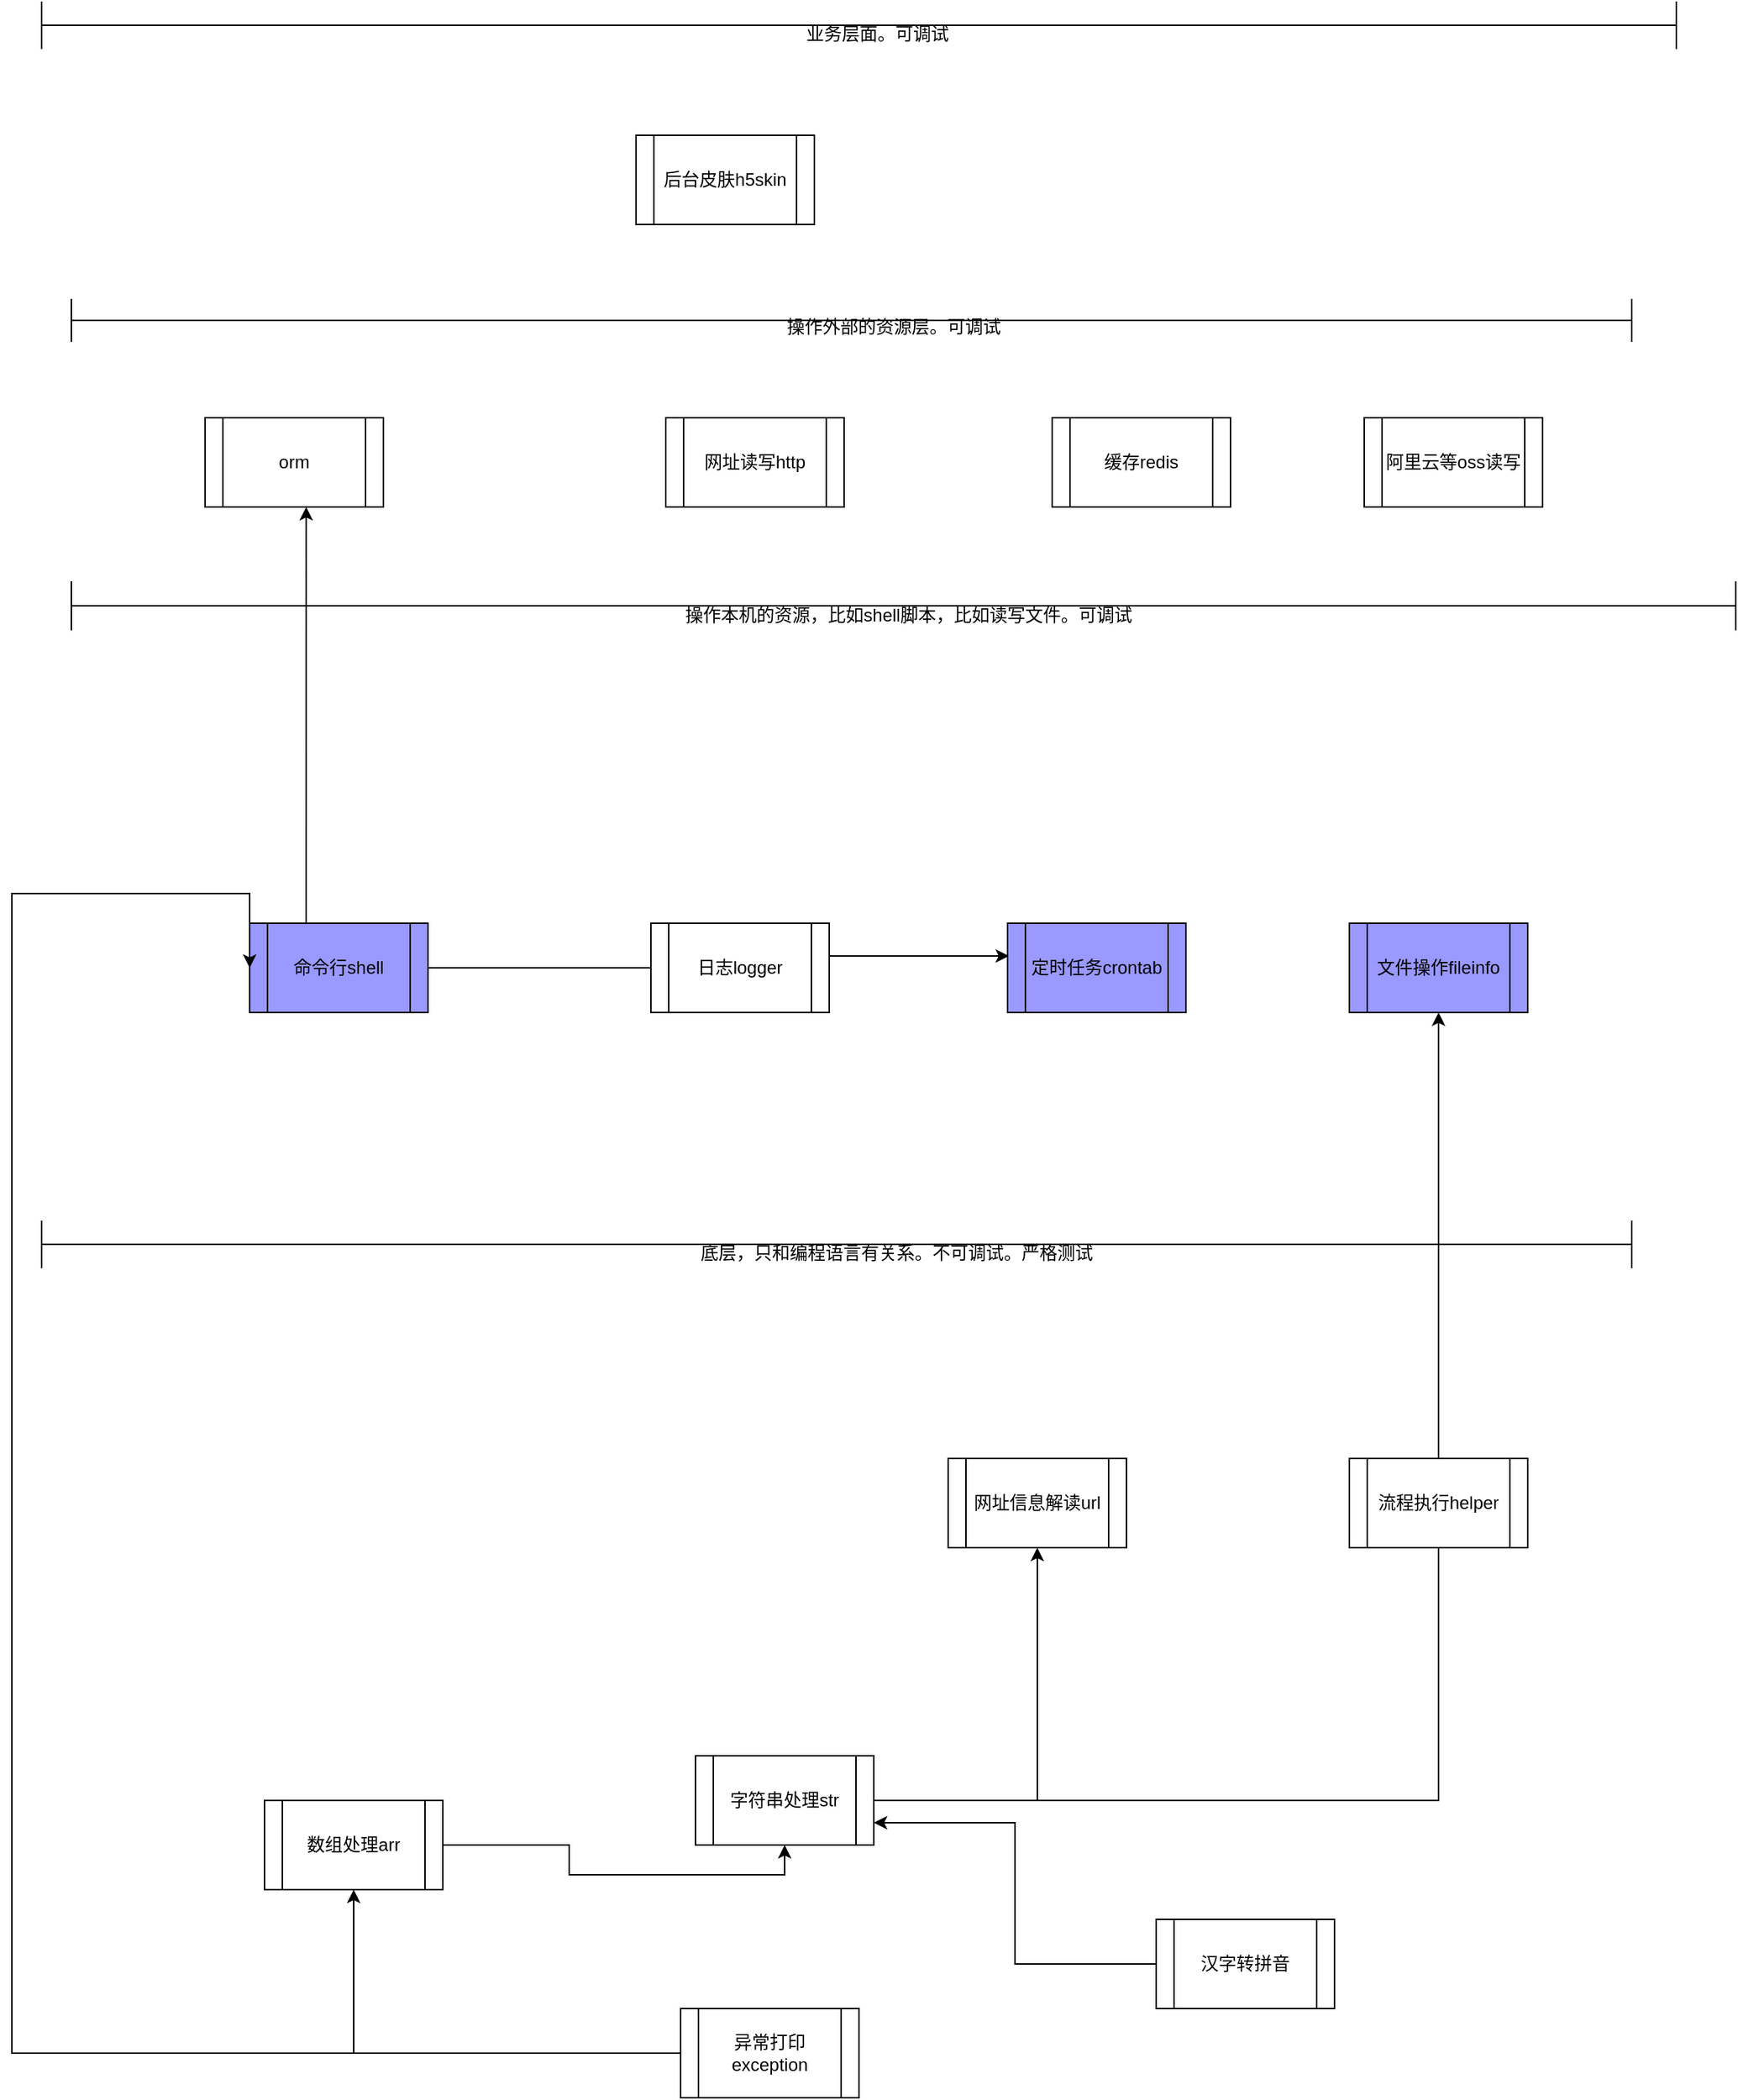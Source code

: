 <mxfile version="13.1.1" type="github">
  <diagram id="Wmi0Aczo4TX7lCzF5_Ux" name="第 1 页">
    <mxGraphModel dx="2035" dy="1163" grid="1" gridSize="10" guides="1" tooltips="1" connect="1" arrows="1" fold="1" page="1" pageScale="1" pageWidth="827" pageHeight="1169" math="0" shadow="0">
      <root>
        <mxCell id="0" />
        <mxCell id="1" parent="0" />
        <mxCell id="zSYfAOfOFXAkye_TDumf-17" style="edgeStyle=orthogonalEdgeStyle;rounded=0;orthogonalLoop=1;jettySize=auto;html=1;entryX=0.5;entryY=1;entryDx=0;entryDy=0;" edge="1" parent="1" source="zSYfAOfOFXAkye_TDumf-2" target="zSYfAOfOFXAkye_TDumf-15">
          <mxGeometry relative="1" as="geometry" />
        </mxCell>
        <mxCell id="zSYfAOfOFXAkye_TDumf-18" style="edgeStyle=orthogonalEdgeStyle;rounded=0;orthogonalLoop=1;jettySize=auto;html=1;entryX=0.5;entryY=1;entryDx=0;entryDy=0;" edge="1" parent="1" source="zSYfAOfOFXAkye_TDumf-2" target="zSYfAOfOFXAkye_TDumf-16">
          <mxGeometry relative="1" as="geometry" />
        </mxCell>
        <mxCell id="zSYfAOfOFXAkye_TDumf-2" value="字符串处理str" style="shape=process;whiteSpace=wrap;html=1;backgroundOutline=1;" vertex="1" parent="1">
          <mxGeometry x="330" y="1210" width="120" height="60" as="geometry" />
        </mxCell>
        <mxCell id="zSYfAOfOFXAkye_TDumf-5" style="edgeStyle=orthogonalEdgeStyle;rounded=0;orthogonalLoop=1;jettySize=auto;html=1;entryX=0.5;entryY=1;entryDx=0;entryDy=0;" edge="1" parent="1" source="zSYfAOfOFXAkye_TDumf-4" target="zSYfAOfOFXAkye_TDumf-2">
          <mxGeometry relative="1" as="geometry" />
        </mxCell>
        <mxCell id="zSYfAOfOFXAkye_TDumf-4" value="数组处理arr" style="shape=process;whiteSpace=wrap;html=1;backgroundOutline=1;" vertex="1" parent="1">
          <mxGeometry x="40" y="1240" width="120" height="60" as="geometry" />
        </mxCell>
        <mxCell id="zSYfAOfOFXAkye_TDumf-12" style="edgeStyle=orthogonalEdgeStyle;rounded=0;orthogonalLoop=1;jettySize=auto;html=1;entryX=0.567;entryY=1;entryDx=0;entryDy=0;entryPerimeter=0;" edge="1" parent="1" source="zSYfAOfOFXAkye_TDumf-6" target="zSYfAOfOFXAkye_TDumf-9">
          <mxGeometry relative="1" as="geometry" />
        </mxCell>
        <mxCell id="zSYfAOfOFXAkye_TDumf-13" style="edgeStyle=orthogonalEdgeStyle;rounded=0;orthogonalLoop=1;jettySize=auto;html=1;entryX=0.008;entryY=0.367;entryDx=0;entryDy=0;entryPerimeter=0;" edge="1" parent="1" source="zSYfAOfOFXAkye_TDumf-6" target="zSYfAOfOFXAkye_TDumf-8">
          <mxGeometry relative="1" as="geometry">
            <Array as="points">
              <mxPoint x="460" y="672" />
              <mxPoint x="460" y="672" />
            </Array>
          </mxGeometry>
        </mxCell>
        <mxCell id="zSYfAOfOFXAkye_TDumf-6" value="日志logger" style="shape=process;whiteSpace=wrap;html=1;backgroundOutline=1;" vertex="1" parent="1">
          <mxGeometry x="300" y="650" width="120" height="60" as="geometry" />
        </mxCell>
        <mxCell id="zSYfAOfOFXAkye_TDumf-7" value="流程执行helper" style="shape=process;whiteSpace=wrap;html=1;backgroundOutline=1;" vertex="1" parent="1">
          <mxGeometry x="770" y="1010" width="120" height="60" as="geometry" />
        </mxCell>
        <mxCell id="zSYfAOfOFXAkye_TDumf-8" value="定时任务crontab" style="shape=process;whiteSpace=wrap;html=1;backgroundOutline=1;fillColor=#9999FF;" vertex="1" parent="1">
          <mxGeometry x="540" y="650" width="120" height="60" as="geometry" />
        </mxCell>
        <mxCell id="zSYfAOfOFXAkye_TDumf-9" value="orm" style="shape=process;whiteSpace=wrap;html=1;backgroundOutline=1;" vertex="1" parent="1">
          <mxGeometry y="310" width="120" height="60" as="geometry" />
        </mxCell>
        <mxCell id="zSYfAOfOFXAkye_TDumf-10" value="命令行shell" style="shape=process;whiteSpace=wrap;html=1;backgroundOutline=1;fillColor=#9999FF;" vertex="1" parent="1">
          <mxGeometry x="30" y="650" width="120" height="60" as="geometry" />
        </mxCell>
        <mxCell id="zSYfAOfOFXAkye_TDumf-14" style="edgeStyle=orthogonalEdgeStyle;rounded=0;orthogonalLoop=1;jettySize=auto;html=1;entryX=0.5;entryY=1;entryDx=0;entryDy=0;" edge="1" parent="1" source="zSYfAOfOFXAkye_TDumf-11" target="zSYfAOfOFXAkye_TDumf-4">
          <mxGeometry relative="1" as="geometry" />
        </mxCell>
        <mxCell id="zSYfAOfOFXAkye_TDumf-37" style="edgeStyle=orthogonalEdgeStyle;rounded=0;orthogonalLoop=1;jettySize=auto;html=1;entryX=0;entryY=0.5;entryDx=0;entryDy=0;" edge="1" parent="1" source="zSYfAOfOFXAkye_TDumf-11" target="zSYfAOfOFXAkye_TDumf-10">
          <mxGeometry relative="1" as="geometry">
            <Array as="points">
              <mxPoint x="-130" y="1410" />
              <mxPoint x="-130" y="630" />
            </Array>
          </mxGeometry>
        </mxCell>
        <mxCell id="zSYfAOfOFXAkye_TDumf-11" value="异常打印exception" style="shape=process;whiteSpace=wrap;html=1;backgroundOutline=1;" vertex="1" parent="1">
          <mxGeometry x="320" y="1380" width="120" height="60" as="geometry" />
        </mxCell>
        <mxCell id="zSYfAOfOFXAkye_TDumf-15" value="网址信息解读url" style="shape=process;whiteSpace=wrap;html=1;backgroundOutline=1;" vertex="1" parent="1">
          <mxGeometry x="500" y="1010" width="120" height="60" as="geometry" />
        </mxCell>
        <mxCell id="zSYfAOfOFXAkye_TDumf-16" value="文件操作fileinfo" style="shape=process;whiteSpace=wrap;html=1;backgroundOutline=1;fillColor=#9999FF;" vertex="1" parent="1">
          <mxGeometry x="770" y="650" width="120" height="60" as="geometry" />
        </mxCell>
        <mxCell id="zSYfAOfOFXAkye_TDumf-20" style="edgeStyle=orthogonalEdgeStyle;rounded=0;orthogonalLoop=1;jettySize=auto;html=1;entryX=1;entryY=0.75;entryDx=0;entryDy=0;" edge="1" parent="1" source="zSYfAOfOFXAkye_TDumf-19" target="zSYfAOfOFXAkye_TDumf-2">
          <mxGeometry relative="1" as="geometry" />
        </mxCell>
        <mxCell id="zSYfAOfOFXAkye_TDumf-19" value="汉字转拼音" style="shape=process;whiteSpace=wrap;html=1;backgroundOutline=1;" vertex="1" parent="1">
          <mxGeometry x="640" y="1320" width="120" height="60" as="geometry" />
        </mxCell>
        <mxCell id="zSYfAOfOFXAkye_TDumf-21" value="缓存redis" style="shape=process;whiteSpace=wrap;html=1;backgroundOutline=1;" vertex="1" parent="1">
          <mxGeometry x="570" y="310" width="120" height="60" as="geometry" />
        </mxCell>
        <mxCell id="zSYfAOfOFXAkye_TDumf-22" value="后台皮肤h5skin" style="shape=process;whiteSpace=wrap;html=1;backgroundOutline=1;" vertex="1" parent="1">
          <mxGeometry x="290" y="120" width="120" height="60" as="geometry" />
        </mxCell>
        <mxCell id="zSYfAOfOFXAkye_TDumf-25" value="" style="shape=crossbar;whiteSpace=wrap;html=1;rounded=1;" vertex="1" parent="1">
          <mxGeometry x="-110" y="850" width="1070" height="32" as="geometry" />
        </mxCell>
        <mxCell id="zSYfAOfOFXAkye_TDumf-27" value="底层，只和编程语言有关系。不可调试。严格测试" style="text;html=1;align=center;verticalAlign=middle;resizable=0;points=[];autosize=1;" vertex="1" parent="zSYfAOfOFXAkye_TDumf-25">
          <mxGeometry x="435" y="12" width="280" height="20" as="geometry" />
        </mxCell>
        <mxCell id="zSYfAOfOFXAkye_TDumf-28" value="" style="shape=crossbar;whiteSpace=wrap;html=1;rounded=1;" vertex="1" parent="1">
          <mxGeometry x="-90" y="230" width="1050" height="29" as="geometry" />
        </mxCell>
        <mxCell id="zSYfAOfOFXAkye_TDumf-29" value="操作外部的资源层。可调试" style="text;html=1;align=center;verticalAlign=middle;resizable=0;points=[];autosize=1;" vertex="1" parent="zSYfAOfOFXAkye_TDumf-28">
          <mxGeometry x="473" y="9" width="160" height="20" as="geometry" />
        </mxCell>
        <mxCell id="zSYfAOfOFXAkye_TDumf-30" value="" style="shape=crossbar;whiteSpace=wrap;html=1;rounded=1;" vertex="1" parent="1">
          <mxGeometry x="-90" y="420" width="1120" height="33" as="geometry" />
        </mxCell>
        <mxCell id="zSYfAOfOFXAkye_TDumf-31" value="操作本机的资源，比如shell脚本，比如读写文件。可调试" style="text;html=1;align=center;verticalAlign=middle;resizable=0;points=[];autosize=1;" vertex="1" parent="zSYfAOfOFXAkye_TDumf-30">
          <mxGeometry x="403" y="13" width="320" height="20" as="geometry" />
        </mxCell>
        <mxCell id="zSYfAOfOFXAkye_TDumf-32" value="网址读写http" style="shape=process;whiteSpace=wrap;html=1;backgroundOutline=1;" vertex="1" parent="1">
          <mxGeometry x="310" y="310" width="120" height="60" as="geometry" />
        </mxCell>
        <mxCell id="zSYfAOfOFXAkye_TDumf-33" value="阿里云等oss读写" style="shape=process;whiteSpace=wrap;html=1;backgroundOutline=1;" vertex="1" parent="1">
          <mxGeometry x="780" y="310" width="120" height="60" as="geometry" />
        </mxCell>
        <mxCell id="zSYfAOfOFXAkye_TDumf-34" value="" style="shape=crossbar;whiteSpace=wrap;html=1;rounded=1;" vertex="1" parent="1">
          <mxGeometry x="-110" y="30" width="1100" height="32" as="geometry" />
        </mxCell>
        <mxCell id="zSYfAOfOFXAkye_TDumf-35" value="业务层面。可调试" style="text;html=1;align=center;verticalAlign=middle;resizable=0;points=[];autosize=1;" vertex="1" parent="zSYfAOfOFXAkye_TDumf-34">
          <mxGeometry x="507.419" y="12" width="110" height="20" as="geometry" />
        </mxCell>
      </root>
    </mxGraphModel>
  </diagram>
</mxfile>

